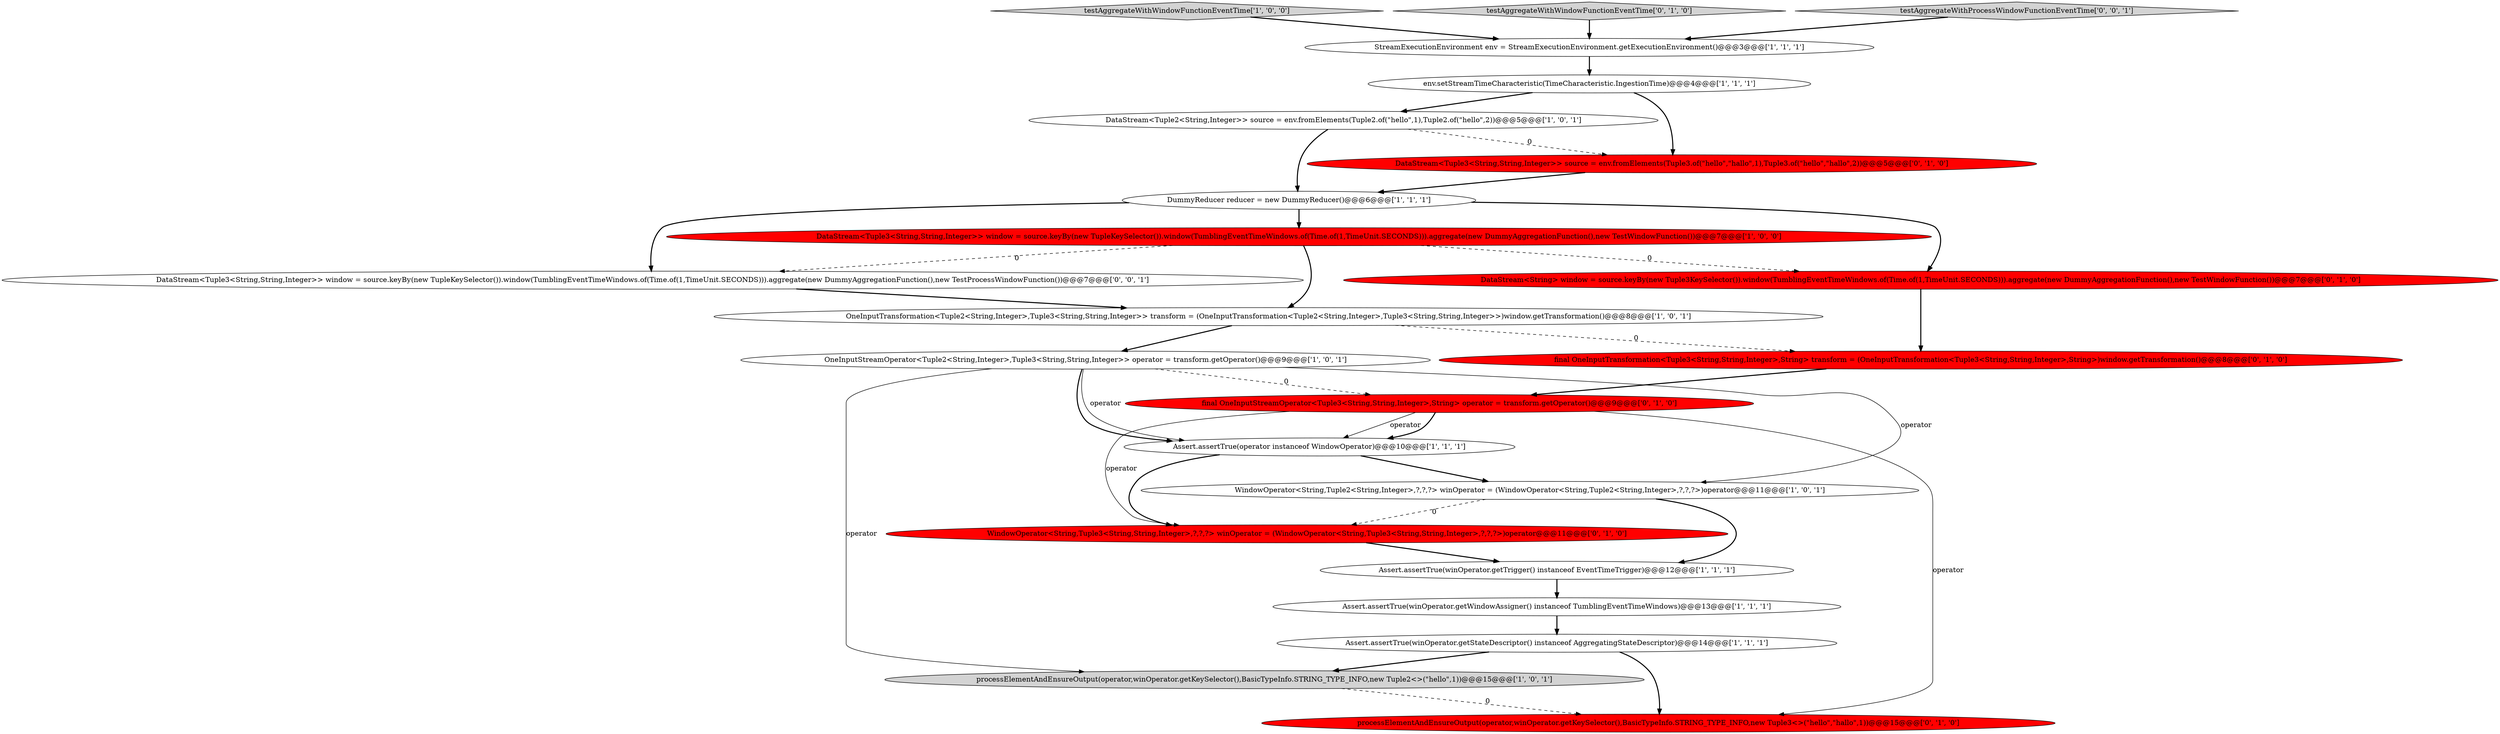 digraph {
0 [style = filled, label = "env.setStreamTimeCharacteristic(TimeCharacteristic.IngestionTime)@@@4@@@['1', '1', '1']", fillcolor = white, shape = ellipse image = "AAA0AAABBB1BBB"];
15 [style = filled, label = "DataStream<String> window = source.keyBy(new Tuple3KeySelector()).window(TumblingEventTimeWindows.of(Time.of(1,TimeUnit.SECONDS))).aggregate(new DummyAggregationFunction(),new TestWindowFunction())@@@7@@@['0', '1', '0']", fillcolor = red, shape = ellipse image = "AAA1AAABBB2BBB"];
1 [style = filled, label = "OneInputTransformation<Tuple2<String,Integer>,Tuple3<String,String,Integer>> transform = (OneInputTransformation<Tuple2<String,Integer>,Tuple3<String,String,Integer>>)window.getTransformation()@@@8@@@['1', '0', '1']", fillcolor = white, shape = ellipse image = "AAA0AAABBB1BBB"];
7 [style = filled, label = "Assert.assertTrue(winOperator.getTrigger() instanceof EventTimeTrigger)@@@12@@@['1', '1', '1']", fillcolor = white, shape = ellipse image = "AAA0AAABBB1BBB"];
11 [style = filled, label = "processElementAndEnsureOutput(operator,winOperator.getKeySelector(),BasicTypeInfo.STRING_TYPE_INFO,new Tuple2<>(\"hello\",1))@@@15@@@['1', '0', '1']", fillcolor = lightgray, shape = ellipse image = "AAA0AAABBB1BBB"];
2 [style = filled, label = "DataStream<Tuple3<String,String,Integer>> window = source.keyBy(new TupleKeySelector()).window(TumblingEventTimeWindows.of(Time.of(1,TimeUnit.SECONDS))).aggregate(new DummyAggregationFunction(),new TestWindowFunction())@@@7@@@['1', '0', '0']", fillcolor = red, shape = ellipse image = "AAA1AAABBB1BBB"];
3 [style = filled, label = "DataStream<Tuple2<String,Integer>> source = env.fromElements(Tuple2.of(\"hello\",1),Tuple2.of(\"hello\",2))@@@5@@@['1', '0', '1']", fillcolor = white, shape = ellipse image = "AAA0AAABBB1BBB"];
5 [style = filled, label = "StreamExecutionEnvironment env = StreamExecutionEnvironment.getExecutionEnvironment()@@@3@@@['1', '1', '1']", fillcolor = white, shape = ellipse image = "AAA0AAABBB1BBB"];
10 [style = filled, label = "testAggregateWithWindowFunctionEventTime['1', '0', '0']", fillcolor = lightgray, shape = diamond image = "AAA0AAABBB1BBB"];
9 [style = filled, label = "Assert.assertTrue(operator instanceof WindowOperator)@@@10@@@['1', '1', '1']", fillcolor = white, shape = ellipse image = "AAA0AAABBB1BBB"];
12 [style = filled, label = "Assert.assertTrue(winOperator.getStateDescriptor() instanceof AggregatingStateDescriptor)@@@14@@@['1', '1', '1']", fillcolor = white, shape = ellipse image = "AAA0AAABBB1BBB"];
19 [style = filled, label = "processElementAndEnsureOutput(operator,winOperator.getKeySelector(),BasicTypeInfo.STRING_TYPE_INFO,new Tuple3<>(\"hello\",\"hallo\",1))@@@15@@@['0', '1', '0']", fillcolor = red, shape = ellipse image = "AAA1AAABBB2BBB"];
6 [style = filled, label = "WindowOperator<String,Tuple2<String,Integer>,?,?,?> winOperator = (WindowOperator<String,Tuple2<String,Integer>,?,?,?>)operator@@@11@@@['1', '0', '1']", fillcolor = white, shape = ellipse image = "AAA0AAABBB1BBB"];
17 [style = filled, label = "DataStream<Tuple3<String,String,Integer>> source = env.fromElements(Tuple3.of(\"hello\",\"hallo\",1),Tuple3.of(\"hello\",\"hallo\",2))@@@5@@@['0', '1', '0']", fillcolor = red, shape = ellipse image = "AAA1AAABBB2BBB"];
18 [style = filled, label = "WindowOperator<String,Tuple3<String,String,Integer>,?,?,?> winOperator = (WindowOperator<String,Tuple3<String,String,Integer>,?,?,?>)operator@@@11@@@['0', '1', '0']", fillcolor = red, shape = ellipse image = "AAA1AAABBB2BBB"];
8 [style = filled, label = "OneInputStreamOperator<Tuple2<String,Integer>,Tuple3<String,String,Integer>> operator = transform.getOperator()@@@9@@@['1', '0', '1']", fillcolor = white, shape = ellipse image = "AAA0AAABBB1BBB"];
20 [style = filled, label = "testAggregateWithWindowFunctionEventTime['0', '1', '0']", fillcolor = lightgray, shape = diamond image = "AAA0AAABBB2BBB"];
4 [style = filled, label = "Assert.assertTrue(winOperator.getWindowAssigner() instanceof TumblingEventTimeWindows)@@@13@@@['1', '1', '1']", fillcolor = white, shape = ellipse image = "AAA0AAABBB1BBB"];
14 [style = filled, label = "final OneInputStreamOperator<Tuple3<String,String,Integer>,String> operator = transform.getOperator()@@@9@@@['0', '1', '0']", fillcolor = red, shape = ellipse image = "AAA1AAABBB2BBB"];
21 [style = filled, label = "testAggregateWithProcessWindowFunctionEventTime['0', '0', '1']", fillcolor = lightgray, shape = diamond image = "AAA0AAABBB3BBB"];
22 [style = filled, label = "DataStream<Tuple3<String,String,Integer>> window = source.keyBy(new TupleKeySelector()).window(TumblingEventTimeWindows.of(Time.of(1,TimeUnit.SECONDS))).aggregate(new DummyAggregationFunction(),new TestProcessWindowFunction())@@@7@@@['0', '0', '1']", fillcolor = white, shape = ellipse image = "AAA0AAABBB3BBB"];
13 [style = filled, label = "DummyReducer reducer = new DummyReducer()@@@6@@@['1', '1', '1']", fillcolor = white, shape = ellipse image = "AAA0AAABBB1BBB"];
16 [style = filled, label = "final OneInputTransformation<Tuple3<String,String,Integer>,String> transform = (OneInputTransformation<Tuple3<String,String,Integer>,String>)window.getTransformation()@@@8@@@['0', '1', '0']", fillcolor = red, shape = ellipse image = "AAA1AAABBB2BBB"];
0->3 [style = bold, label=""];
14->18 [style = solid, label="operator"];
3->17 [style = dashed, label="0"];
1->8 [style = bold, label=""];
2->1 [style = bold, label=""];
0->17 [style = bold, label=""];
12->11 [style = bold, label=""];
14->9 [style = solid, label="operator"];
7->4 [style = bold, label=""];
8->14 [style = dashed, label="0"];
15->16 [style = bold, label=""];
9->6 [style = bold, label=""];
20->5 [style = bold, label=""];
8->9 [style = solid, label="operator"];
8->6 [style = solid, label="operator"];
2->15 [style = dashed, label="0"];
6->18 [style = dashed, label="0"];
21->5 [style = bold, label=""];
9->18 [style = bold, label=""];
10->5 [style = bold, label=""];
5->0 [style = bold, label=""];
11->19 [style = dashed, label="0"];
1->16 [style = dashed, label="0"];
8->9 [style = bold, label=""];
3->13 [style = bold, label=""];
4->12 [style = bold, label=""];
16->14 [style = bold, label=""];
14->9 [style = bold, label=""];
14->19 [style = solid, label="operator"];
17->13 [style = bold, label=""];
8->11 [style = solid, label="operator"];
13->15 [style = bold, label=""];
13->22 [style = bold, label=""];
22->1 [style = bold, label=""];
6->7 [style = bold, label=""];
18->7 [style = bold, label=""];
12->19 [style = bold, label=""];
2->22 [style = dashed, label="0"];
13->2 [style = bold, label=""];
}
